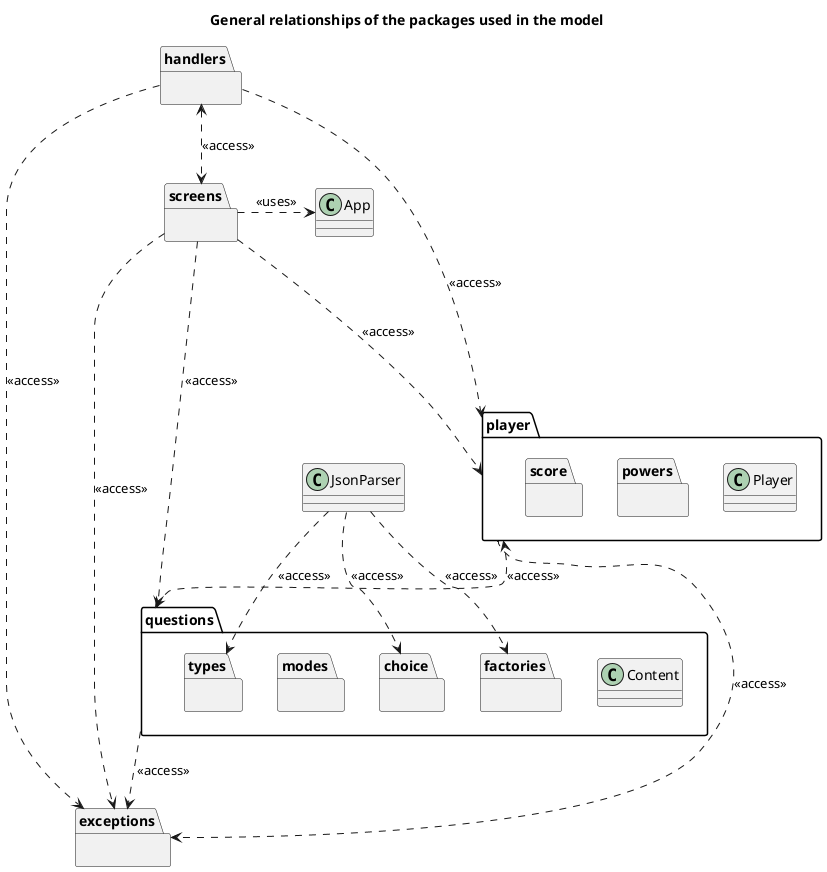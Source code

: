 @startuml
title: General relationships of the packages used in the model

package questions {
    package choice {}
    package factories {}
    package modes {}
    package types {}
    class Content {}
}

package player {
    package powers {}
    package score {}
    class Player
}

package exceptions {}

package handlers {}

package screens {}

class JsonParser {}

class App {}

player <..> questions: <<access>>
player .> exceptions: <<access>>

questions ..> exceptions: <<access>>

JsonParser ..> questions.choice: <<access>>
JsonParser ..> questions.factories: <<access>>
JsonParser ..> questions.types: <<access>>

handlers <..> screens: <<access>>
handlers ..> player: <<access>>
handlers ..> exceptions: <<access>>

screens ...> player: <<access>>
screens ..> questions: <<access>>
screens .> App: <<uses>>
screens ...> exceptions: <<access>>


@enduml